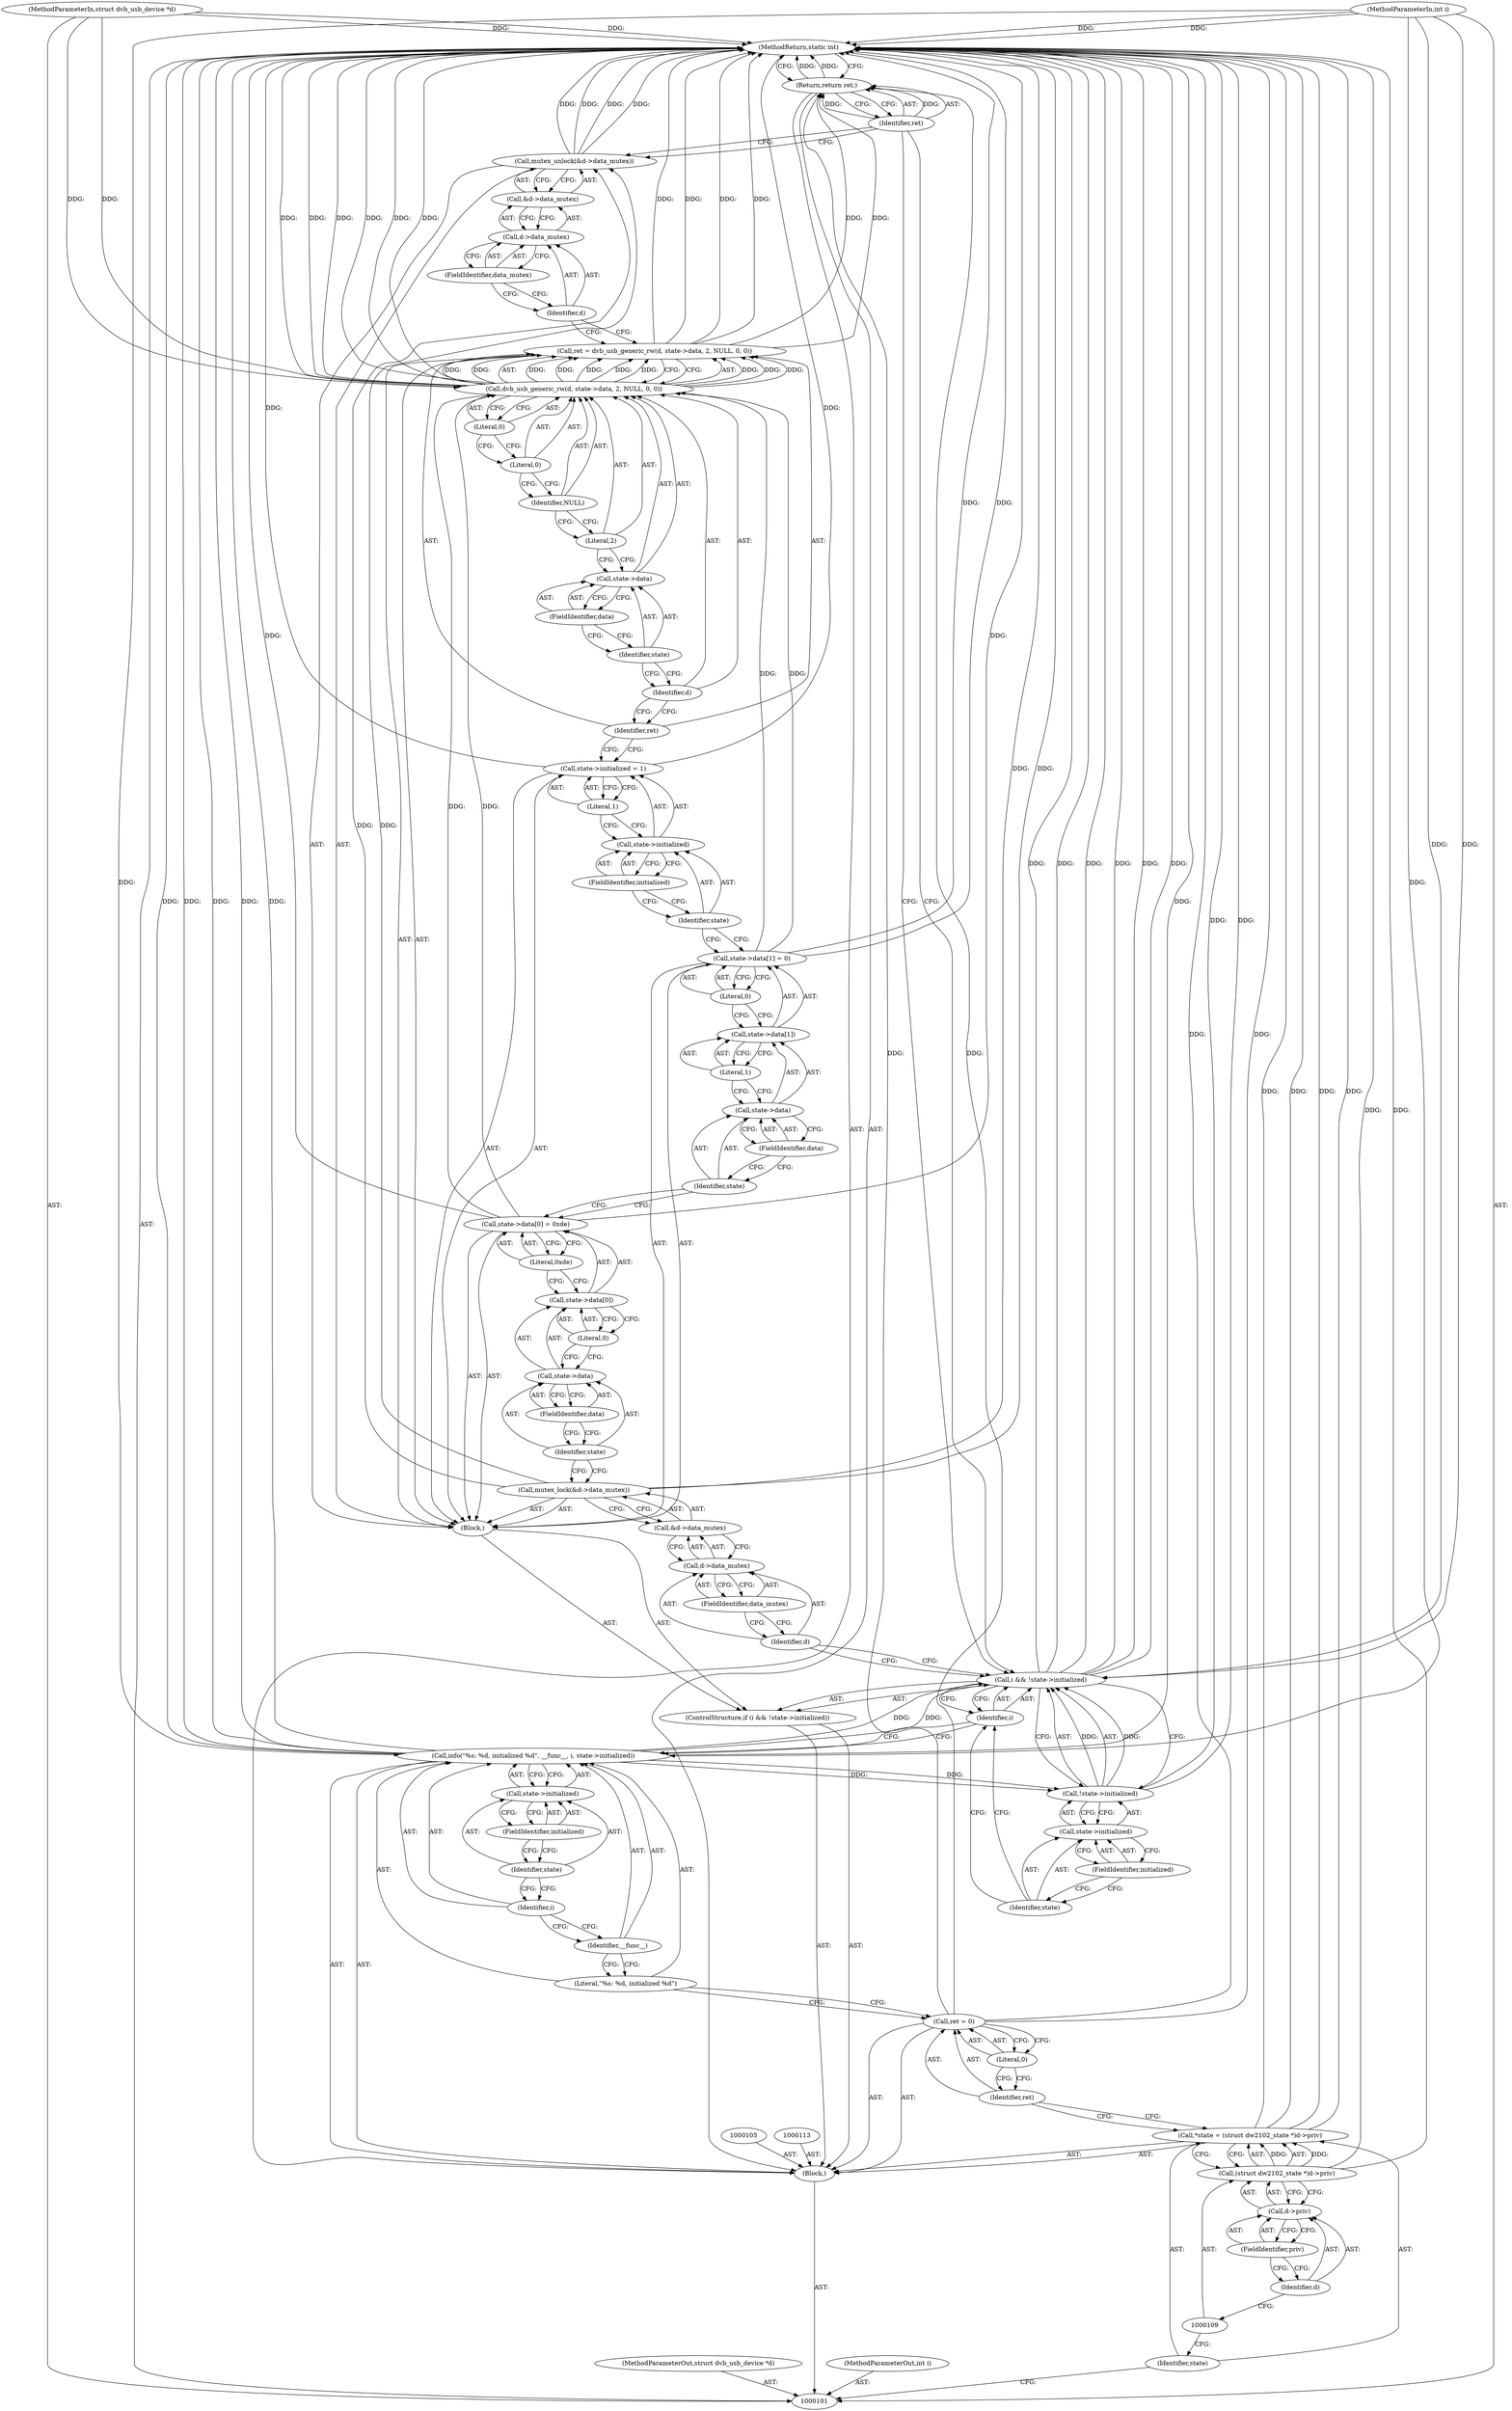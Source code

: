 digraph "0_linux_606142af57dad981b78707234cfbd15f9f7b7125_2" {
"1000174" [label="(MethodReturn,static int)"];
"1000102" [label="(MethodParameterIn,struct dvb_usb_device *d)"];
"1000240" [label="(MethodParameterOut,struct dvb_usb_device *d)"];
"1000103" [label="(MethodParameterIn,int i)"];
"1000241" [label="(MethodParameterOut,int i)"];
"1000142" [label="(Literal,0)"];
"1000143" [label="(Literal,0xde)"];
"1000137" [label="(Call,state->data[0] = 0xde)"];
"1000138" [label="(Call,state->data[0])"];
"1000139" [label="(Call,state->data)"];
"1000140" [label="(Identifier,state)"];
"1000141" [label="(FieldIdentifier,data)"];
"1000149" [label="(Literal,1)"];
"1000150" [label="(Literal,0)"];
"1000144" [label="(Call,state->data[1] = 0)"];
"1000145" [label="(Call,state->data[1])"];
"1000146" [label="(Call,state->data)"];
"1000147" [label="(Identifier,state)"];
"1000148" [label="(FieldIdentifier,data)"];
"1000154" [label="(FieldIdentifier,initialized)"];
"1000155" [label="(Literal,1)"];
"1000151" [label="(Call,state->initialized = 1)"];
"1000152" [label="(Call,state->initialized)"];
"1000153" [label="(Identifier,state)"];
"1000156" [label="(Call,ret = dvb_usb_generic_rw(d, state->data, 2, NULL, 0, 0))"];
"1000157" [label="(Identifier,ret)"];
"1000159" [label="(Identifier,d)"];
"1000160" [label="(Call,state->data)"];
"1000161" [label="(Identifier,state)"];
"1000162" [label="(FieldIdentifier,data)"];
"1000163" [label="(Literal,2)"];
"1000164" [label="(Identifier,NULL)"];
"1000165" [label="(Literal,0)"];
"1000166" [label="(Literal,0)"];
"1000158" [label="(Call,dvb_usb_generic_rw(d, state->data, 2, NULL, 0, 0))"];
"1000168" [label="(Call,&d->data_mutex)"];
"1000169" [label="(Call,d->data_mutex)"];
"1000170" [label="(Identifier,d)"];
"1000171" [label="(FieldIdentifier,data_mutex)"];
"1000167" [label="(Call,mutex_unlock(&d->data_mutex))"];
"1000104" [label="(Block,)"];
"1000172" [label="(Return,return ret;)"];
"1000173" [label="(Identifier,ret)"];
"1000106" [label="(Call,*state = (struct dw2102_state *)d->priv)"];
"1000107" [label="(Identifier,state)"];
"1000108" [label="(Call,(struct dw2102_state *)d->priv)"];
"1000110" [label="(Call,d->priv)"];
"1000111" [label="(Identifier,d)"];
"1000112" [label="(FieldIdentifier,priv)"];
"1000116" [label="(Literal,0)"];
"1000114" [label="(Call,ret = 0)"];
"1000115" [label="(Identifier,ret)"];
"1000117" [label="(Call,info(\"%s: %d, initialized %d\", __func__, i, state->initialized))"];
"1000119" [label="(Identifier,__func__)"];
"1000120" [label="(Identifier,i)"];
"1000121" [label="(Call,state->initialized)"];
"1000122" [label="(Identifier,state)"];
"1000123" [label="(FieldIdentifier,initialized)"];
"1000118" [label="(Literal,\"%s: %d, initialized %d\")"];
"1000127" [label="(Call,!state->initialized)"];
"1000128" [label="(Call,state->initialized)"];
"1000129" [label="(Identifier,state)"];
"1000130" [label="(FieldIdentifier,initialized)"];
"1000124" [label="(ControlStructure,if (i && !state->initialized))"];
"1000131" [label="(Block,)"];
"1000125" [label="(Call,i && !state->initialized)"];
"1000126" [label="(Identifier,i)"];
"1000133" [label="(Call,&d->data_mutex)"];
"1000134" [label="(Call,d->data_mutex)"];
"1000135" [label="(Identifier,d)"];
"1000136" [label="(FieldIdentifier,data_mutex)"];
"1000132" [label="(Call,mutex_lock(&d->data_mutex))"];
"1000174" -> "1000101"  [label="AST: "];
"1000174" -> "1000172"  [label="CFG: "];
"1000172" -> "1000174"  [label="DDG: "];
"1000125" -> "1000174"  [label="DDG: "];
"1000125" -> "1000174"  [label="DDG: "];
"1000125" -> "1000174"  [label="DDG: "];
"1000106" -> "1000174"  [label="DDG: "];
"1000106" -> "1000174"  [label="DDG: "];
"1000156" -> "1000174"  [label="DDG: "];
"1000156" -> "1000174"  [label="DDG: "];
"1000132" -> "1000174"  [label="DDG: "];
"1000151" -> "1000174"  [label="DDG: "];
"1000102" -> "1000174"  [label="DDG: "];
"1000108" -> "1000174"  [label="DDG: "];
"1000144" -> "1000174"  [label="DDG: "];
"1000117" -> "1000174"  [label="DDG: "];
"1000117" -> "1000174"  [label="DDG: "];
"1000117" -> "1000174"  [label="DDG: "];
"1000158" -> "1000174"  [label="DDG: "];
"1000158" -> "1000174"  [label="DDG: "];
"1000158" -> "1000174"  [label="DDG: "];
"1000167" -> "1000174"  [label="DDG: "];
"1000167" -> "1000174"  [label="DDG: "];
"1000103" -> "1000174"  [label="DDG: "];
"1000114" -> "1000174"  [label="DDG: "];
"1000137" -> "1000174"  [label="DDG: "];
"1000127" -> "1000174"  [label="DDG: "];
"1000102" -> "1000101"  [label="AST: "];
"1000102" -> "1000174"  [label="DDG: "];
"1000102" -> "1000158"  [label="DDG: "];
"1000240" -> "1000101"  [label="AST: "];
"1000103" -> "1000101"  [label="AST: "];
"1000103" -> "1000174"  [label="DDG: "];
"1000103" -> "1000117"  [label="DDG: "];
"1000103" -> "1000125"  [label="DDG: "];
"1000241" -> "1000101"  [label="AST: "];
"1000142" -> "1000138"  [label="AST: "];
"1000142" -> "1000139"  [label="CFG: "];
"1000138" -> "1000142"  [label="CFG: "];
"1000143" -> "1000137"  [label="AST: "];
"1000143" -> "1000138"  [label="CFG: "];
"1000137" -> "1000143"  [label="CFG: "];
"1000137" -> "1000131"  [label="AST: "];
"1000137" -> "1000143"  [label="CFG: "];
"1000138" -> "1000137"  [label="AST: "];
"1000143" -> "1000137"  [label="AST: "];
"1000147" -> "1000137"  [label="CFG: "];
"1000137" -> "1000174"  [label="DDG: "];
"1000137" -> "1000158"  [label="DDG: "];
"1000138" -> "1000137"  [label="AST: "];
"1000138" -> "1000142"  [label="CFG: "];
"1000139" -> "1000138"  [label="AST: "];
"1000142" -> "1000138"  [label="AST: "];
"1000143" -> "1000138"  [label="CFG: "];
"1000139" -> "1000138"  [label="AST: "];
"1000139" -> "1000141"  [label="CFG: "];
"1000140" -> "1000139"  [label="AST: "];
"1000141" -> "1000139"  [label="AST: "];
"1000142" -> "1000139"  [label="CFG: "];
"1000140" -> "1000139"  [label="AST: "];
"1000140" -> "1000132"  [label="CFG: "];
"1000141" -> "1000140"  [label="CFG: "];
"1000141" -> "1000139"  [label="AST: "];
"1000141" -> "1000140"  [label="CFG: "];
"1000139" -> "1000141"  [label="CFG: "];
"1000149" -> "1000145"  [label="AST: "];
"1000149" -> "1000146"  [label="CFG: "];
"1000145" -> "1000149"  [label="CFG: "];
"1000150" -> "1000144"  [label="AST: "];
"1000150" -> "1000145"  [label="CFG: "];
"1000144" -> "1000150"  [label="CFG: "];
"1000144" -> "1000131"  [label="AST: "];
"1000144" -> "1000150"  [label="CFG: "];
"1000145" -> "1000144"  [label="AST: "];
"1000150" -> "1000144"  [label="AST: "];
"1000153" -> "1000144"  [label="CFG: "];
"1000144" -> "1000174"  [label="DDG: "];
"1000144" -> "1000158"  [label="DDG: "];
"1000145" -> "1000144"  [label="AST: "];
"1000145" -> "1000149"  [label="CFG: "];
"1000146" -> "1000145"  [label="AST: "];
"1000149" -> "1000145"  [label="AST: "];
"1000150" -> "1000145"  [label="CFG: "];
"1000146" -> "1000145"  [label="AST: "];
"1000146" -> "1000148"  [label="CFG: "];
"1000147" -> "1000146"  [label="AST: "];
"1000148" -> "1000146"  [label="AST: "];
"1000149" -> "1000146"  [label="CFG: "];
"1000147" -> "1000146"  [label="AST: "];
"1000147" -> "1000137"  [label="CFG: "];
"1000148" -> "1000147"  [label="CFG: "];
"1000148" -> "1000146"  [label="AST: "];
"1000148" -> "1000147"  [label="CFG: "];
"1000146" -> "1000148"  [label="CFG: "];
"1000154" -> "1000152"  [label="AST: "];
"1000154" -> "1000153"  [label="CFG: "];
"1000152" -> "1000154"  [label="CFG: "];
"1000155" -> "1000151"  [label="AST: "];
"1000155" -> "1000152"  [label="CFG: "];
"1000151" -> "1000155"  [label="CFG: "];
"1000151" -> "1000131"  [label="AST: "];
"1000151" -> "1000155"  [label="CFG: "];
"1000152" -> "1000151"  [label="AST: "];
"1000155" -> "1000151"  [label="AST: "];
"1000157" -> "1000151"  [label="CFG: "];
"1000151" -> "1000174"  [label="DDG: "];
"1000152" -> "1000151"  [label="AST: "];
"1000152" -> "1000154"  [label="CFG: "];
"1000153" -> "1000152"  [label="AST: "];
"1000154" -> "1000152"  [label="AST: "];
"1000155" -> "1000152"  [label="CFG: "];
"1000153" -> "1000152"  [label="AST: "];
"1000153" -> "1000144"  [label="CFG: "];
"1000154" -> "1000153"  [label="CFG: "];
"1000156" -> "1000131"  [label="AST: "];
"1000156" -> "1000158"  [label="CFG: "];
"1000157" -> "1000156"  [label="AST: "];
"1000158" -> "1000156"  [label="AST: "];
"1000170" -> "1000156"  [label="CFG: "];
"1000156" -> "1000174"  [label="DDG: "];
"1000156" -> "1000174"  [label="DDG: "];
"1000158" -> "1000156"  [label="DDG: "];
"1000158" -> "1000156"  [label="DDG: "];
"1000158" -> "1000156"  [label="DDG: "];
"1000158" -> "1000156"  [label="DDG: "];
"1000158" -> "1000156"  [label="DDG: "];
"1000156" -> "1000172"  [label="DDG: "];
"1000157" -> "1000156"  [label="AST: "];
"1000157" -> "1000151"  [label="CFG: "];
"1000159" -> "1000157"  [label="CFG: "];
"1000159" -> "1000158"  [label="AST: "];
"1000159" -> "1000157"  [label="CFG: "];
"1000161" -> "1000159"  [label="CFG: "];
"1000160" -> "1000158"  [label="AST: "];
"1000160" -> "1000162"  [label="CFG: "];
"1000161" -> "1000160"  [label="AST: "];
"1000162" -> "1000160"  [label="AST: "];
"1000163" -> "1000160"  [label="CFG: "];
"1000161" -> "1000160"  [label="AST: "];
"1000161" -> "1000159"  [label="CFG: "];
"1000162" -> "1000161"  [label="CFG: "];
"1000162" -> "1000160"  [label="AST: "];
"1000162" -> "1000161"  [label="CFG: "];
"1000160" -> "1000162"  [label="CFG: "];
"1000163" -> "1000158"  [label="AST: "];
"1000163" -> "1000160"  [label="CFG: "];
"1000164" -> "1000163"  [label="CFG: "];
"1000164" -> "1000158"  [label="AST: "];
"1000164" -> "1000163"  [label="CFG: "];
"1000165" -> "1000164"  [label="CFG: "];
"1000165" -> "1000158"  [label="AST: "];
"1000165" -> "1000164"  [label="CFG: "];
"1000166" -> "1000165"  [label="CFG: "];
"1000166" -> "1000158"  [label="AST: "];
"1000166" -> "1000165"  [label="CFG: "];
"1000158" -> "1000166"  [label="CFG: "];
"1000158" -> "1000156"  [label="AST: "];
"1000158" -> "1000166"  [label="CFG: "];
"1000159" -> "1000158"  [label="AST: "];
"1000160" -> "1000158"  [label="AST: "];
"1000163" -> "1000158"  [label="AST: "];
"1000164" -> "1000158"  [label="AST: "];
"1000165" -> "1000158"  [label="AST: "];
"1000166" -> "1000158"  [label="AST: "];
"1000156" -> "1000158"  [label="CFG: "];
"1000158" -> "1000174"  [label="DDG: "];
"1000158" -> "1000174"  [label="DDG: "];
"1000158" -> "1000174"  [label="DDG: "];
"1000158" -> "1000156"  [label="DDG: "];
"1000158" -> "1000156"  [label="DDG: "];
"1000158" -> "1000156"  [label="DDG: "];
"1000158" -> "1000156"  [label="DDG: "];
"1000158" -> "1000156"  [label="DDG: "];
"1000102" -> "1000158"  [label="DDG: "];
"1000144" -> "1000158"  [label="DDG: "];
"1000137" -> "1000158"  [label="DDG: "];
"1000168" -> "1000167"  [label="AST: "];
"1000168" -> "1000169"  [label="CFG: "];
"1000169" -> "1000168"  [label="AST: "];
"1000167" -> "1000168"  [label="CFG: "];
"1000169" -> "1000168"  [label="AST: "];
"1000169" -> "1000171"  [label="CFG: "];
"1000170" -> "1000169"  [label="AST: "];
"1000171" -> "1000169"  [label="AST: "];
"1000168" -> "1000169"  [label="CFG: "];
"1000170" -> "1000169"  [label="AST: "];
"1000170" -> "1000156"  [label="CFG: "];
"1000171" -> "1000170"  [label="CFG: "];
"1000171" -> "1000169"  [label="AST: "];
"1000171" -> "1000170"  [label="CFG: "];
"1000169" -> "1000171"  [label="CFG: "];
"1000167" -> "1000131"  [label="AST: "];
"1000167" -> "1000168"  [label="CFG: "];
"1000168" -> "1000167"  [label="AST: "];
"1000173" -> "1000167"  [label="CFG: "];
"1000167" -> "1000174"  [label="DDG: "];
"1000167" -> "1000174"  [label="DDG: "];
"1000132" -> "1000167"  [label="DDG: "];
"1000104" -> "1000101"  [label="AST: "];
"1000105" -> "1000104"  [label="AST: "];
"1000106" -> "1000104"  [label="AST: "];
"1000113" -> "1000104"  [label="AST: "];
"1000114" -> "1000104"  [label="AST: "];
"1000117" -> "1000104"  [label="AST: "];
"1000124" -> "1000104"  [label="AST: "];
"1000172" -> "1000104"  [label="AST: "];
"1000172" -> "1000104"  [label="AST: "];
"1000172" -> "1000173"  [label="CFG: "];
"1000173" -> "1000172"  [label="AST: "];
"1000174" -> "1000172"  [label="CFG: "];
"1000172" -> "1000174"  [label="DDG: "];
"1000173" -> "1000172"  [label="DDG: "];
"1000156" -> "1000172"  [label="DDG: "];
"1000114" -> "1000172"  [label="DDG: "];
"1000173" -> "1000172"  [label="AST: "];
"1000173" -> "1000167"  [label="CFG: "];
"1000173" -> "1000125"  [label="CFG: "];
"1000172" -> "1000173"  [label="CFG: "];
"1000173" -> "1000172"  [label="DDG: "];
"1000106" -> "1000104"  [label="AST: "];
"1000106" -> "1000108"  [label="CFG: "];
"1000107" -> "1000106"  [label="AST: "];
"1000108" -> "1000106"  [label="AST: "];
"1000115" -> "1000106"  [label="CFG: "];
"1000106" -> "1000174"  [label="DDG: "];
"1000106" -> "1000174"  [label="DDG: "];
"1000108" -> "1000106"  [label="DDG: "];
"1000107" -> "1000106"  [label="AST: "];
"1000107" -> "1000101"  [label="CFG: "];
"1000109" -> "1000107"  [label="CFG: "];
"1000108" -> "1000106"  [label="AST: "];
"1000108" -> "1000110"  [label="CFG: "];
"1000109" -> "1000108"  [label="AST: "];
"1000110" -> "1000108"  [label="AST: "];
"1000106" -> "1000108"  [label="CFG: "];
"1000108" -> "1000174"  [label="DDG: "];
"1000108" -> "1000106"  [label="DDG: "];
"1000110" -> "1000108"  [label="AST: "];
"1000110" -> "1000112"  [label="CFG: "];
"1000111" -> "1000110"  [label="AST: "];
"1000112" -> "1000110"  [label="AST: "];
"1000108" -> "1000110"  [label="CFG: "];
"1000111" -> "1000110"  [label="AST: "];
"1000111" -> "1000109"  [label="CFG: "];
"1000112" -> "1000111"  [label="CFG: "];
"1000112" -> "1000110"  [label="AST: "];
"1000112" -> "1000111"  [label="CFG: "];
"1000110" -> "1000112"  [label="CFG: "];
"1000116" -> "1000114"  [label="AST: "];
"1000116" -> "1000115"  [label="CFG: "];
"1000114" -> "1000116"  [label="CFG: "];
"1000114" -> "1000104"  [label="AST: "];
"1000114" -> "1000116"  [label="CFG: "];
"1000115" -> "1000114"  [label="AST: "];
"1000116" -> "1000114"  [label="AST: "];
"1000118" -> "1000114"  [label="CFG: "];
"1000114" -> "1000174"  [label="DDG: "];
"1000114" -> "1000172"  [label="DDG: "];
"1000115" -> "1000114"  [label="AST: "];
"1000115" -> "1000106"  [label="CFG: "];
"1000116" -> "1000115"  [label="CFG: "];
"1000117" -> "1000104"  [label="AST: "];
"1000117" -> "1000121"  [label="CFG: "];
"1000118" -> "1000117"  [label="AST: "];
"1000119" -> "1000117"  [label="AST: "];
"1000120" -> "1000117"  [label="AST: "];
"1000121" -> "1000117"  [label="AST: "];
"1000126" -> "1000117"  [label="CFG: "];
"1000117" -> "1000174"  [label="DDG: "];
"1000117" -> "1000174"  [label="DDG: "];
"1000117" -> "1000174"  [label="DDG: "];
"1000103" -> "1000117"  [label="DDG: "];
"1000117" -> "1000125"  [label="DDG: "];
"1000117" -> "1000127"  [label="DDG: "];
"1000119" -> "1000117"  [label="AST: "];
"1000119" -> "1000118"  [label="CFG: "];
"1000120" -> "1000119"  [label="CFG: "];
"1000120" -> "1000117"  [label="AST: "];
"1000120" -> "1000119"  [label="CFG: "];
"1000122" -> "1000120"  [label="CFG: "];
"1000121" -> "1000117"  [label="AST: "];
"1000121" -> "1000123"  [label="CFG: "];
"1000122" -> "1000121"  [label="AST: "];
"1000123" -> "1000121"  [label="AST: "];
"1000117" -> "1000121"  [label="CFG: "];
"1000122" -> "1000121"  [label="AST: "];
"1000122" -> "1000120"  [label="CFG: "];
"1000123" -> "1000122"  [label="CFG: "];
"1000123" -> "1000121"  [label="AST: "];
"1000123" -> "1000122"  [label="CFG: "];
"1000121" -> "1000123"  [label="CFG: "];
"1000118" -> "1000117"  [label="AST: "];
"1000118" -> "1000114"  [label="CFG: "];
"1000119" -> "1000118"  [label="CFG: "];
"1000127" -> "1000125"  [label="AST: "];
"1000127" -> "1000128"  [label="CFG: "];
"1000128" -> "1000127"  [label="AST: "];
"1000125" -> "1000127"  [label="CFG: "];
"1000127" -> "1000174"  [label="DDG: "];
"1000127" -> "1000125"  [label="DDG: "];
"1000117" -> "1000127"  [label="DDG: "];
"1000128" -> "1000127"  [label="AST: "];
"1000128" -> "1000130"  [label="CFG: "];
"1000129" -> "1000128"  [label="AST: "];
"1000130" -> "1000128"  [label="AST: "];
"1000127" -> "1000128"  [label="CFG: "];
"1000129" -> "1000128"  [label="AST: "];
"1000129" -> "1000126"  [label="CFG: "];
"1000130" -> "1000129"  [label="CFG: "];
"1000130" -> "1000128"  [label="AST: "];
"1000130" -> "1000129"  [label="CFG: "];
"1000128" -> "1000130"  [label="CFG: "];
"1000124" -> "1000104"  [label="AST: "];
"1000125" -> "1000124"  [label="AST: "];
"1000131" -> "1000124"  [label="AST: "];
"1000131" -> "1000124"  [label="AST: "];
"1000132" -> "1000131"  [label="AST: "];
"1000137" -> "1000131"  [label="AST: "];
"1000144" -> "1000131"  [label="AST: "];
"1000151" -> "1000131"  [label="AST: "];
"1000156" -> "1000131"  [label="AST: "];
"1000167" -> "1000131"  [label="AST: "];
"1000125" -> "1000124"  [label="AST: "];
"1000125" -> "1000126"  [label="CFG: "];
"1000125" -> "1000127"  [label="CFG: "];
"1000126" -> "1000125"  [label="AST: "];
"1000127" -> "1000125"  [label="AST: "];
"1000135" -> "1000125"  [label="CFG: "];
"1000173" -> "1000125"  [label="CFG: "];
"1000125" -> "1000174"  [label="DDG: "];
"1000125" -> "1000174"  [label="DDG: "];
"1000125" -> "1000174"  [label="DDG: "];
"1000117" -> "1000125"  [label="DDG: "];
"1000103" -> "1000125"  [label="DDG: "];
"1000127" -> "1000125"  [label="DDG: "];
"1000126" -> "1000125"  [label="AST: "];
"1000126" -> "1000117"  [label="CFG: "];
"1000129" -> "1000126"  [label="CFG: "];
"1000125" -> "1000126"  [label="CFG: "];
"1000133" -> "1000132"  [label="AST: "];
"1000133" -> "1000134"  [label="CFG: "];
"1000134" -> "1000133"  [label="AST: "];
"1000132" -> "1000133"  [label="CFG: "];
"1000134" -> "1000133"  [label="AST: "];
"1000134" -> "1000136"  [label="CFG: "];
"1000135" -> "1000134"  [label="AST: "];
"1000136" -> "1000134"  [label="AST: "];
"1000133" -> "1000134"  [label="CFG: "];
"1000135" -> "1000134"  [label="AST: "];
"1000135" -> "1000125"  [label="CFG: "];
"1000136" -> "1000135"  [label="CFG: "];
"1000136" -> "1000134"  [label="AST: "];
"1000136" -> "1000135"  [label="CFG: "];
"1000134" -> "1000136"  [label="CFG: "];
"1000132" -> "1000131"  [label="AST: "];
"1000132" -> "1000133"  [label="CFG: "];
"1000133" -> "1000132"  [label="AST: "];
"1000140" -> "1000132"  [label="CFG: "];
"1000132" -> "1000174"  [label="DDG: "];
"1000132" -> "1000167"  [label="DDG: "];
}

